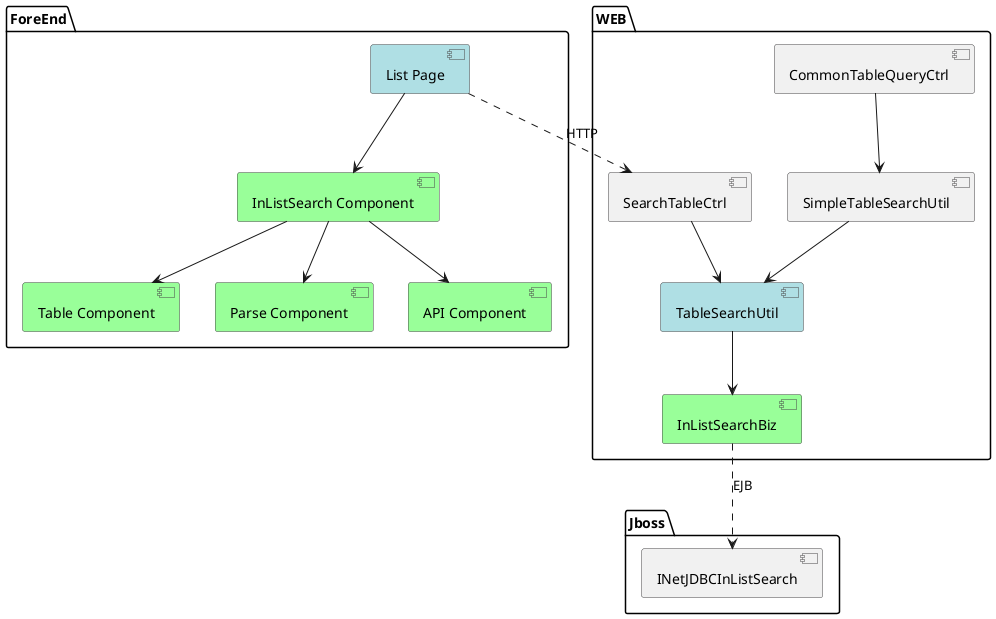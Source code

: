 @startuml
skinparam component {
    borderColor #464547
}
package "ForeEnd" {
  [List Page] #afdfe4
  [InListSearch Component]  #99FF99
  [Table Component] #99FF99
  [Parse Component] #99FF99
  [API Component] #99FF99
}

package "WEB" {
  [CommonTableQueryCtrl]
  [SearchTableCtrl]
  [InListSearchBiz] #99FF99
  [SimpleTableSearchUtil]
  [TableSearchUtil] #afdfe4
}

package "Jboss" {
  [INetJDBCInListSearch]
}
[List Page]-->[InListSearch Component]
[InListSearch Component]-->[Table Component]
[InListSearch Component]-->[Parse Component]
[InListSearch Component]-->[API Component]
[TableSearchUtil] --> [InListSearchBiz]
[CommonTableQueryCtrl] --> [SimpleTableSearchUtil]
[SearchTableCtrl] --> [TableSearchUtil]
[SimpleTableSearchUtil]--> [TableSearchUtil]
[InListSearchBiz]..>[INetJDBCInListSearch]:EJB
[List Page]..>[SearchTableCtrl]:HTTP
@enduml
